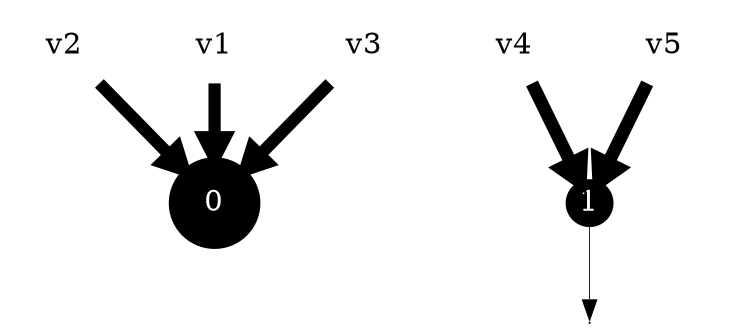 strict digraph {
	node [shape=point];
	n0_1 -> n1_0 [penwidth=5.86];
	n0_0 -> n1_0 [penwidth=5.86];
	n0_3 -> n1_1 [penwidth=6.27];
	n0_2 -> n1_0 [penwidth=5.86];
	n0_4 -> n1_1 [penwidth=6.27];
	n1_1 -> n2_0 [penwidth=0.42];
	n0_1 [label="v2",shape=none,fontcolor="black"]
	n0_0 [label="v1",shape=none,fontcolor="black"]
	n1_1 [shape=circle,margin="0,0",style=filled,fillcolor=black,fontcolor=white,height=0.30,label="1"]
	n2_0 [shape=point,height=-0.00]
	n0_4 [label="v5",shape=none,fontcolor="black"]
	n1_0 [shape=circle,margin="0,0",style=filled,fillcolor=black,fontcolor=white,height=0.60,label="0"]
	n0_3 [label="v4",shape=none,fontcolor="black"]
	n0_2 [label="v3",shape=none,fontcolor="black"]
}